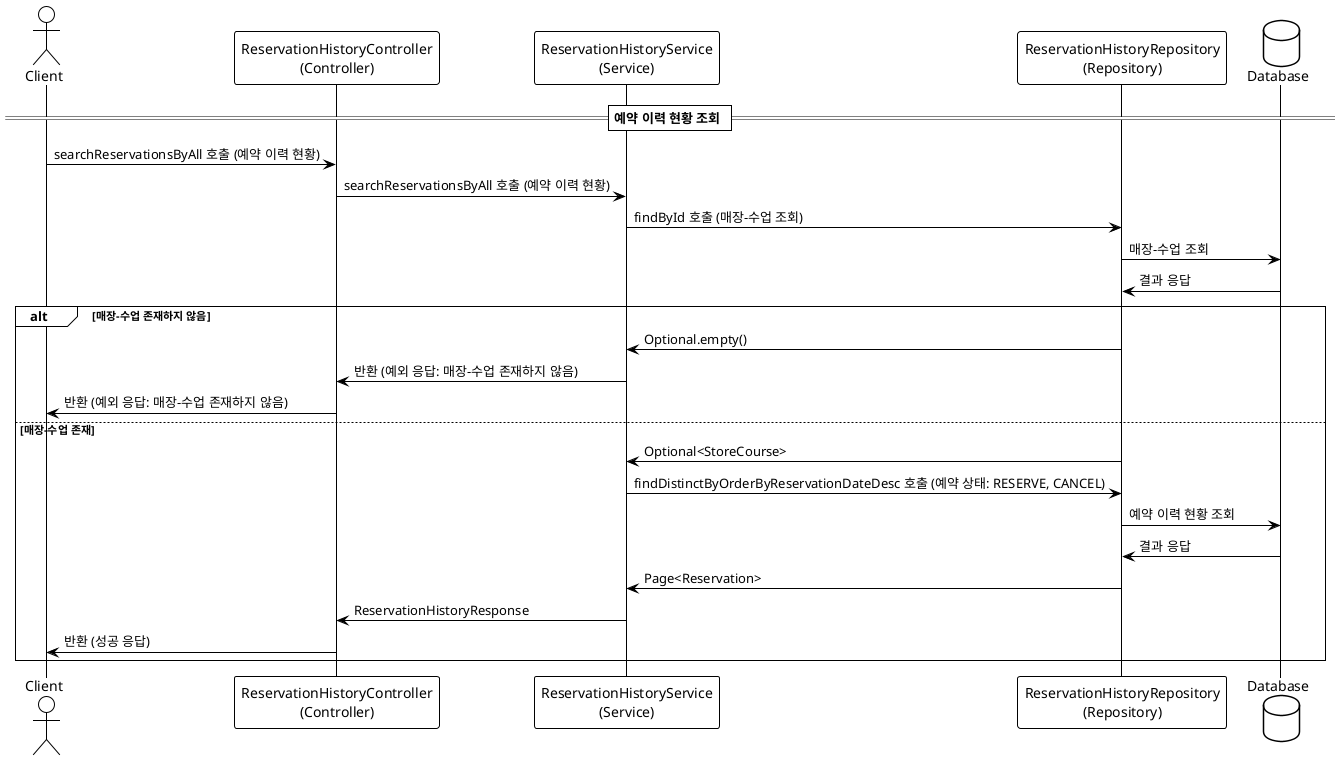 @startuml
!theme plain

actor Client as client
participant "ReservationHistoryController\n(Controller)" as controller
participant "ReservationHistoryService\n(Service)" as service
participant "ReservationHistoryRepository\n(Repository)" as repository
database "Database" as db

== 예약 이력 현황 조회 ==
client -> controller : searchReservationsByAll 호출 (예약 이력 현황)
controller -> service : searchReservationsByAll 호출 (예약 이력 현황)
service -> repository : findById 호출 (매장-수업 조회)
repository -> db : 매장-수업 조회
db -> repository : 결과 응답
alt 매장-수업 존재하지 않음
    repository -> service : Optional.empty()
    service -> controller : 반환 (예외 응답: 매장-수업 존재하지 않음)
    controller -> client : 반환 (예외 응답: 매장-수업 존재하지 않음)
else 매장-수업 존재
    repository -> service : Optional<StoreCourse>
    service -> repository : findDistinctByOrderByReservationDateDesc 호출 (예약 상태: RESERVE, CANCEL)
    repository -> db : 예약 이력 현황 조회
    db -> repository : 결과 응답
    repository -> service : Page<Reservation>
    service -> controller : ReservationHistoryResponse
    controller -> client : 반환 (성공 응답)
end

@enduml